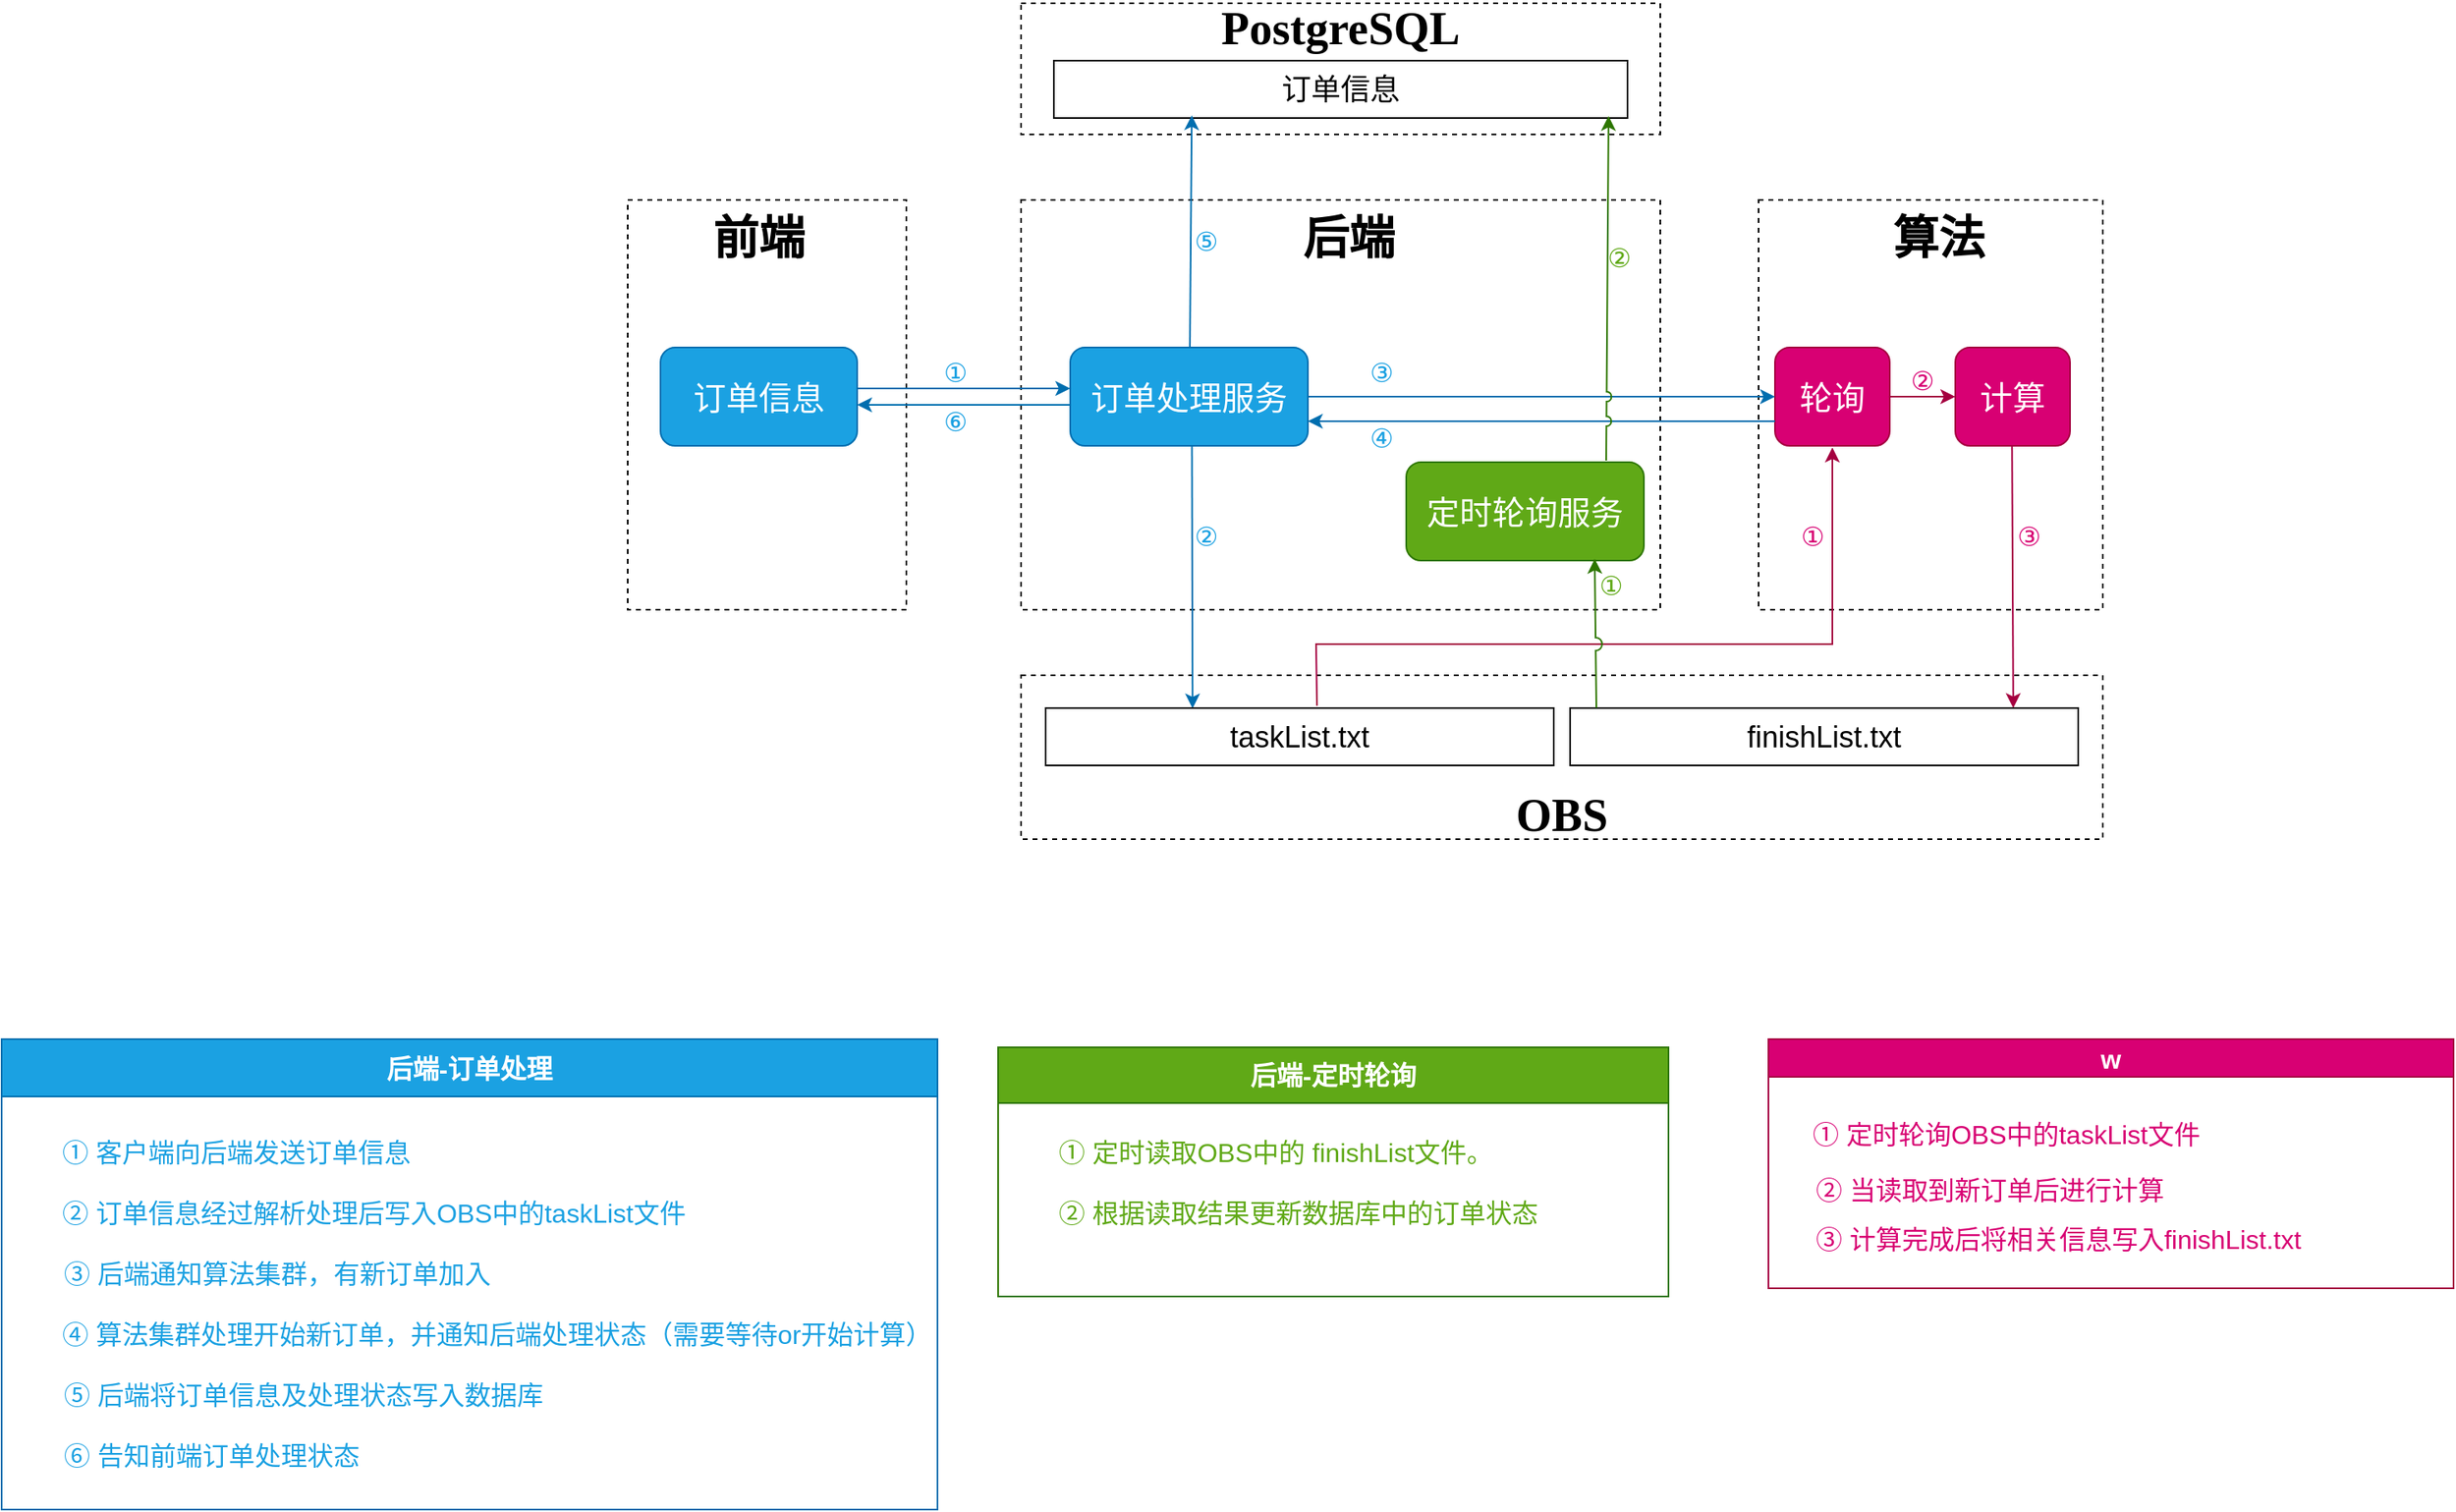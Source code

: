 <mxfile version="22.1.17" type="github">
  <diagram name="第 1 页" id="aTVYb6cWAYuNUxkINo1G">
    <mxGraphModel dx="1643" dy="599" grid="0" gridSize="10" guides="1" tooltips="1" connect="1" arrows="1" fold="1" page="0" pageScale="1" pageWidth="1200" pageHeight="1920" math="0" shadow="0">
      <root>
        <mxCell id="0" />
        <mxCell id="1" parent="0" />
        <mxCell id="n2Ksk_zTgNmwwXgzCQzB-1" value="" style="rounded=0;whiteSpace=wrap;html=1;dashed=1;" vertex="1" parent="1">
          <mxGeometry x="30" y="300" width="170" height="250" as="geometry" />
        </mxCell>
        <mxCell id="n2Ksk_zTgNmwwXgzCQzB-2" value="" style="rounded=0;whiteSpace=wrap;html=1;dashed=1;" vertex="1" parent="1">
          <mxGeometry x="270" y="300" width="390" height="250" as="geometry" />
        </mxCell>
        <mxCell id="n2Ksk_zTgNmwwXgzCQzB-3" value="" style="rounded=0;whiteSpace=wrap;html=1;dashed=1;" vertex="1" parent="1">
          <mxGeometry x="720" y="300" width="210" height="250" as="geometry" />
        </mxCell>
        <mxCell id="n2Ksk_zTgNmwwXgzCQzB-4" value="" style="rounded=0;whiteSpace=wrap;html=1;dashed=1;" vertex="1" parent="1">
          <mxGeometry x="270" y="180" width="390" height="80" as="geometry" />
        </mxCell>
        <mxCell id="n2Ksk_zTgNmwwXgzCQzB-5" value="" style="rounded=0;whiteSpace=wrap;html=1;dashed=1;" vertex="1" parent="1">
          <mxGeometry x="270" y="590" width="660" height="100" as="geometry" />
        </mxCell>
        <mxCell id="n2Ksk_zTgNmwwXgzCQzB-6" value="&lt;font size=&quot;1&quot; style=&quot;&quot;&gt;&lt;b style=&quot;font-size: 28px;&quot;&gt;后端&lt;/b&gt;&lt;/font&gt;" style="text;html=1;strokeColor=none;fillColor=none;align=center;verticalAlign=middle;whiteSpace=wrap;rounded=0;strokeWidth=1;fontFamily=Courier New;" vertex="1" parent="1">
          <mxGeometry x="430" y="310" width="80" height="30" as="geometry" />
        </mxCell>
        <mxCell id="n2Ksk_zTgNmwwXgzCQzB-7" value="&lt;font size=&quot;1&quot; style=&quot;&quot;&gt;&lt;b style=&quot;font-size: 28px;&quot;&gt;前端&lt;/b&gt;&lt;/font&gt;" style="text;html=1;strokeColor=none;fillColor=none;align=center;verticalAlign=middle;whiteSpace=wrap;rounded=0;strokeWidth=1;fontFamily=Courier New;" vertex="1" parent="1">
          <mxGeometry x="70" y="310" width="80" height="30" as="geometry" />
        </mxCell>
        <mxCell id="n2Ksk_zTgNmwwXgzCQzB-8" value="&lt;b style=&quot;&quot;&gt;&lt;font style=&quot;font-size: 28px;&quot;&gt;算法&lt;/font&gt;&lt;/b&gt;" style="text;html=1;strokeColor=none;fillColor=none;align=center;verticalAlign=middle;whiteSpace=wrap;rounded=0;strokeWidth=1;fontFamily=Courier New;" vertex="1" parent="1">
          <mxGeometry x="790" y="310" width="80" height="30" as="geometry" />
        </mxCell>
        <mxCell id="n2Ksk_zTgNmwwXgzCQzB-9" value="&lt;font size=&quot;1&quot; style=&quot;&quot;&gt;&lt;b style=&quot;font-size: 28px;&quot;&gt;PostgreSQL&lt;/b&gt;&lt;/font&gt;" style="text;html=1;strokeColor=none;fillColor=none;align=center;verticalAlign=middle;whiteSpace=wrap;rounded=0;strokeWidth=1;fontFamily=Times New Roman;" vertex="1" parent="1">
          <mxGeometry x="425" y="180" width="80" height="30" as="geometry" />
        </mxCell>
        <mxCell id="n2Ksk_zTgNmwwXgzCQzB-10" value="&lt;font style=&quot;font-size: 28px;&quot;&gt;OBS&lt;/font&gt;" style="text;html=1;strokeColor=none;fillColor=none;align=center;verticalAlign=middle;whiteSpace=wrap;rounded=0;strokeWidth=1;fontFamily=Times New Roman;fontStyle=1" vertex="1" parent="1">
          <mxGeometry x="560" y="660" width="80" height="30" as="geometry" />
        </mxCell>
        <mxCell id="n2Ksk_zTgNmwwXgzCQzB-11" value="&lt;font style=&quot;font-size: 20px;&quot;&gt;订单信息&lt;/font&gt;" style="rounded=1;whiteSpace=wrap;html=1;fillColor=#1ba1e2;strokeColor=#006EAF;fontColor=#ffffff;" vertex="1" parent="1">
          <mxGeometry x="50" y="390" width="120" height="60" as="geometry" />
        </mxCell>
        <mxCell id="n2Ksk_zTgNmwwXgzCQzB-12" value="&lt;font style=&quot;font-size: 20px;&quot;&gt;订单处理服务&lt;/font&gt;" style="rounded=1;whiteSpace=wrap;html=1;fillColor=#1ba1e2;strokeColor=#006EAF;fontColor=#ffffff;" vertex="1" parent="1">
          <mxGeometry x="300" y="390" width="145" height="60" as="geometry" />
        </mxCell>
        <mxCell id="n2Ksk_zTgNmwwXgzCQzB-13" value="&lt;font style=&quot;font-size: 20px;&quot;&gt;定时轮询服务&lt;/font&gt;" style="rounded=1;whiteSpace=wrap;html=1;fillColor=#60a917;fontColor=#ffffff;strokeColor=#2D7600;" vertex="1" parent="1">
          <mxGeometry x="505" y="460" width="145" height="60" as="geometry" />
        </mxCell>
        <mxCell id="n2Ksk_zTgNmwwXgzCQzB-15" value="&lt;span style=&quot;font-size: 20px;&quot;&gt;轮询&lt;/span&gt;" style="rounded=1;whiteSpace=wrap;html=1;fillColor=#d80073;fontColor=#ffffff;strokeColor=#A50040;" vertex="1" parent="1">
          <mxGeometry x="730" y="390" width="70" height="60" as="geometry" />
        </mxCell>
        <mxCell id="n2Ksk_zTgNmwwXgzCQzB-16" value="&lt;span style=&quot;font-size: 20px;&quot;&gt;计算&lt;/span&gt;" style="rounded=1;whiteSpace=wrap;html=1;fillColor=#d80073;fontColor=#ffffff;strokeColor=#A50040;" vertex="1" parent="1">
          <mxGeometry x="840" y="390" width="70" height="60" as="geometry" />
        </mxCell>
        <mxCell id="n2Ksk_zTgNmwwXgzCQzB-17" value="" style="endArrow=classic;html=1;rounded=0;exitX=1;exitY=0.5;exitDx=0;exitDy=0;entryX=0;entryY=0.5;entryDx=0;entryDy=0;fillColor=#1ba1e2;strokeColor=#006EAF;" edge="1" parent="1">
          <mxGeometry width="50" height="50" relative="1" as="geometry">
            <mxPoint x="170" y="415" as="sourcePoint" />
            <mxPoint x="300" y="415" as="targetPoint" />
          </mxGeometry>
        </mxCell>
        <mxCell id="n2Ksk_zTgNmwwXgzCQzB-18" value="" style="endArrow=classic;html=1;rounded=0;exitX=0;exitY=0.5;exitDx=0;exitDy=0;exitPerimeter=0;fillColor=#1ba1e2;strokeColor=#006EAF;" edge="1" parent="1">
          <mxGeometry width="50" height="50" relative="1" as="geometry">
            <mxPoint x="300" y="425" as="sourcePoint" />
            <mxPoint x="170" y="425" as="targetPoint" />
          </mxGeometry>
        </mxCell>
        <mxCell id="n2Ksk_zTgNmwwXgzCQzB-25" value="&lt;font style=&quot;font-size: 18px;&quot;&gt;订单信息&lt;/font&gt;" style="rounded=0;whiteSpace=wrap;html=1;labelBackgroundColor=default;fillStyle=auto;fillColor=none;" vertex="1" parent="1">
          <mxGeometry x="290" y="215" width="350" height="35" as="geometry" />
        </mxCell>
        <mxCell id="n2Ksk_zTgNmwwXgzCQzB-28" value="&lt;font style=&quot;font-size: 18px;&quot;&gt;finishList.txt&lt;/font&gt;" style="rounded=0;whiteSpace=wrap;html=1;labelBackgroundColor=default;fillStyle=auto;fillColor=#FFFFFF;" vertex="1" parent="1">
          <mxGeometry x="605" y="610" width="310" height="35" as="geometry" />
        </mxCell>
        <mxCell id="n2Ksk_zTgNmwwXgzCQzB-29" value="" style="endArrow=classic;html=1;rounded=0;exitX=0.25;exitY=0;exitDx=0;exitDy=0;entryX=0.06;entryY=0.952;entryDx=0;entryDy=0;entryPerimeter=0;fillColor=#1ba1e2;strokeColor=#006EAF;" edge="1" parent="1">
          <mxGeometry width="50" height="50" relative="1" as="geometry">
            <mxPoint x="373" y="390" as="sourcePoint" />
            <mxPoint x="374.15" y="248.32" as="targetPoint" />
          </mxGeometry>
        </mxCell>
        <mxCell id="n2Ksk_zTgNmwwXgzCQzB-30" value="" style="endArrow=classic;html=1;rounded=0;exitX=0.25;exitY=1;exitDx=0;exitDy=0;entryX=0.215;entryY=0.007;entryDx=0;entryDy=0;entryPerimeter=0;fillColor=#1ba1e2;strokeColor=#006EAF;" edge="1" parent="1">
          <mxGeometry width="50" height="50" relative="1" as="geometry">
            <mxPoint x="374.25" y="450" as="sourcePoint" />
            <mxPoint x="374.65" y="610.245" as="targetPoint" />
          </mxGeometry>
        </mxCell>
        <mxCell id="n2Ksk_zTgNmwwXgzCQzB-33" value="" style="endArrow=classic;html=1;rounded=0;exitX=1;exitY=0.5;exitDx=0;exitDy=0;entryX=0;entryY=0.5;entryDx=0;entryDy=0;fillColor=#1ba1e2;strokeColor=#006EAF;" edge="1" parent="1" target="n2Ksk_zTgNmwwXgzCQzB-15">
          <mxGeometry width="50" height="50" relative="1" as="geometry">
            <mxPoint x="445" y="420" as="sourcePoint" />
            <mxPoint x="575" y="420" as="targetPoint" />
          </mxGeometry>
        </mxCell>
        <mxCell id="n2Ksk_zTgNmwwXgzCQzB-34" value="&lt;font style=&quot;font-size: 18px;&quot;&gt;taskList.txt&lt;/font&gt;" style="rounded=0;whiteSpace=wrap;html=1;labelBackgroundColor=default;fillStyle=auto;fillColor=#FFFFFF;" vertex="1" parent="1">
          <mxGeometry x="285" y="610" width="310" height="35" as="geometry" />
        </mxCell>
        <mxCell id="n2Ksk_zTgNmwwXgzCQzB-36" value="" style="endArrow=classic;html=1;rounded=0;entryX=0.5;entryY=1;entryDx=0;entryDy=0;exitX=0.534;exitY=-0.067;exitDx=0;exitDy=0;exitPerimeter=0;fillColor=#d80073;strokeColor=#A50040;" edge="1" parent="1">
          <mxGeometry width="50" height="50" relative="1" as="geometry">
            <mxPoint x="450.54" y="608.655" as="sourcePoint" />
            <mxPoint x="765" y="451" as="targetPoint" />
            <Array as="points">
              <mxPoint x="450" y="571" />
              <mxPoint x="765" y="571" />
            </Array>
          </mxGeometry>
        </mxCell>
        <mxCell id="n2Ksk_zTgNmwwXgzCQzB-37" value="" style="endArrow=classic;html=1;rounded=0;exitX=1;exitY=0.5;exitDx=0;exitDy=0;entryX=0;entryY=0.5;entryDx=0;entryDy=0;fillColor=#d80073;strokeColor=#A50040;" edge="1" parent="1" source="n2Ksk_zTgNmwwXgzCQzB-15" target="n2Ksk_zTgNmwwXgzCQzB-16">
          <mxGeometry width="50" height="50" relative="1" as="geometry">
            <mxPoint x="850" y="530" as="sourcePoint" />
            <mxPoint x="900" y="480" as="targetPoint" />
          </mxGeometry>
        </mxCell>
        <mxCell id="n2Ksk_zTgNmwwXgzCQzB-38" value="" style="endArrow=classic;html=1;rounded=0;exitX=0.25;exitY=1;exitDx=0;exitDy=0;entryX=0.215;entryY=0.007;entryDx=0;entryDy=0;entryPerimeter=0;fillColor=#d80073;strokeColor=#A50040;" edge="1" parent="1">
          <mxGeometry width="50" height="50" relative="1" as="geometry">
            <mxPoint x="874.63" y="450" as="sourcePoint" />
            <mxPoint x="875.38" y="610" as="targetPoint" />
          </mxGeometry>
        </mxCell>
        <mxCell id="n2Ksk_zTgNmwwXgzCQzB-39" value="" style="endArrow=classic;html=1;rounded=0;exitX=0;exitY=0.75;exitDx=0;exitDy=0;fillColor=#1ba1e2;strokeColor=#006EAF;entryX=0.462;entryY=0.54;entryDx=0;entryDy=0;entryPerimeter=0;" edge="1" parent="1" source="n2Ksk_zTgNmwwXgzCQzB-15">
          <mxGeometry width="50" height="50" relative="1" as="geometry">
            <mxPoint x="724.82" y="435" as="sourcePoint" />
            <mxPoint x="445.0" y="435" as="targetPoint" />
          </mxGeometry>
        </mxCell>
        <mxCell id="n2Ksk_zTgNmwwXgzCQzB-41" value="&lt;font color=&quot;#1ba1e2&quot; style=&quot;font-size: 16px;&quot;&gt;①&lt;/font&gt;" style="text;html=1;strokeColor=none;fillColor=none;align=center;verticalAlign=middle;whiteSpace=wrap;rounded=0;" vertex="1" parent="1">
          <mxGeometry x="200" y="390" width="60" height="30" as="geometry" />
        </mxCell>
        <mxCell id="n2Ksk_zTgNmwwXgzCQzB-42" value="&lt;font color=&quot;#1ba1e2&quot; style=&quot;font-size: 16px;&quot;&gt;②&lt;/font&gt;" style="text;html=1;strokeColor=none;fillColor=none;align=center;verticalAlign=middle;whiteSpace=wrap;rounded=0;" vertex="1" parent="1">
          <mxGeometry x="353" y="490" width="60" height="30" as="geometry" />
        </mxCell>
        <mxCell id="n2Ksk_zTgNmwwXgzCQzB-43" value="&lt;font color=&quot;#1ba1e2&quot; style=&quot;font-size: 16px;&quot;&gt;③&lt;/font&gt;" style="text;html=1;strokeColor=none;fillColor=none;align=center;verticalAlign=middle;whiteSpace=wrap;rounded=0;" vertex="1" parent="1">
          <mxGeometry x="460" y="390" width="60" height="30" as="geometry" />
        </mxCell>
        <mxCell id="n2Ksk_zTgNmwwXgzCQzB-44" value="&lt;font color=&quot;#1ba1e2&quot; style=&quot;font-size: 16px;&quot;&gt;④&lt;/font&gt;" style="text;html=1;strokeColor=none;fillColor=none;align=center;verticalAlign=middle;whiteSpace=wrap;rounded=0;" vertex="1" parent="1">
          <mxGeometry x="460" y="430" width="60" height="30" as="geometry" />
        </mxCell>
        <mxCell id="n2Ksk_zTgNmwwXgzCQzB-45" value="&lt;font color=&quot;#1ba1e2&quot; style=&quot;font-size: 16px;&quot;&gt;⑤&lt;/font&gt;" style="text;html=1;strokeColor=none;fillColor=none;align=center;verticalAlign=middle;whiteSpace=wrap;rounded=0;" vertex="1" parent="1">
          <mxGeometry x="353" y="310" width="60" height="30" as="geometry" />
        </mxCell>
        <mxCell id="n2Ksk_zTgNmwwXgzCQzB-46" value="&lt;font color=&quot;#1ba1e2&quot; style=&quot;font-size: 16px;&quot;&gt;⑥&lt;/font&gt;" style="text;html=1;strokeColor=none;fillColor=none;align=center;verticalAlign=middle;whiteSpace=wrap;rounded=0;" vertex="1" parent="1">
          <mxGeometry x="200" y="420" width="60" height="30" as="geometry" />
        </mxCell>
        <mxCell id="n2Ksk_zTgNmwwXgzCQzB-47" value="&lt;font color=&quot;#d80073&quot; style=&quot;font-size: 16px;&quot;&gt;①&lt;/font&gt;" style="text;html=1;strokeColor=none;fillColor=none;align=center;verticalAlign=middle;whiteSpace=wrap;rounded=0;" vertex="1" parent="1">
          <mxGeometry x="723" y="490" width="60" height="30" as="geometry" />
        </mxCell>
        <mxCell id="n2Ksk_zTgNmwwXgzCQzB-48" value="" style="endArrow=classic;html=1;rounded=0;entryX=0.793;entryY=0.983;entryDx=0;entryDy=0;entryPerimeter=0;fillColor=#60a917;strokeColor=#2D7600;jumpStyle=arc;jumpSize=8;" edge="1" parent="1" target="n2Ksk_zTgNmwwXgzCQzB-13">
          <mxGeometry width="50" height="50" relative="1" as="geometry">
            <mxPoint x="621" y="610" as="sourcePoint" />
            <mxPoint x="621.15" y="530" as="targetPoint" />
          </mxGeometry>
        </mxCell>
        <mxCell id="n2Ksk_zTgNmwwXgzCQzB-50" value="" style="endArrow=classic;html=1;rounded=0;entryX=0.967;entryY=0.964;entryDx=0;entryDy=0;entryPerimeter=0;fillColor=#60a917;strokeColor=#2D7600;jumpStyle=arc;" edge="1" parent="1" target="n2Ksk_zTgNmwwXgzCQzB-25">
          <mxGeometry width="50" height="50" relative="1" as="geometry">
            <mxPoint x="627" y="459" as="sourcePoint" />
            <mxPoint x="578.08" y="318.32" as="targetPoint" />
          </mxGeometry>
        </mxCell>
        <mxCell id="n2Ksk_zTgNmwwXgzCQzB-51" value="&lt;font color=&quot;#60a917&quot; style=&quot;font-size: 16px;&quot;&gt;①&lt;/font&gt;" style="text;html=1;strokeColor=none;fillColor=none;align=center;verticalAlign=middle;whiteSpace=wrap;rounded=0;" vertex="1" parent="1">
          <mxGeometry x="600" y="520" width="60" height="30" as="geometry" />
        </mxCell>
        <mxCell id="n2Ksk_zTgNmwwXgzCQzB-53" value="&lt;font color=&quot;#60a917&quot; style=&quot;font-size: 16px;&quot;&gt;②&lt;/font&gt;" style="text;html=1;strokeColor=none;fillColor=none;align=center;verticalAlign=middle;whiteSpace=wrap;rounded=0;" vertex="1" parent="1">
          <mxGeometry x="605" y="320" width="60" height="30" as="geometry" />
        </mxCell>
        <mxCell id="n2Ksk_zTgNmwwXgzCQzB-54" value="&lt;font color=&quot;#d80073&quot; style=&quot;font-size: 16px;&quot;&gt;②&lt;/font&gt;" style="text;html=1;strokeColor=none;fillColor=none;align=center;verticalAlign=middle;whiteSpace=wrap;rounded=0;" vertex="1" parent="1">
          <mxGeometry x="790" y="395" width="60" height="30" as="geometry" />
        </mxCell>
        <mxCell id="n2Ksk_zTgNmwwXgzCQzB-55" value="&lt;font color=&quot;#d80073&quot; style=&quot;font-size: 16px;&quot;&gt;③&lt;/font&gt;" style="text;html=1;strokeColor=none;fillColor=none;align=center;verticalAlign=middle;whiteSpace=wrap;rounded=0;" vertex="1" parent="1">
          <mxGeometry x="855" y="490" width="60" height="30" as="geometry" />
        </mxCell>
        <mxCell id="n2Ksk_zTgNmwwXgzCQzB-64" value="&lt;font style=&quot;font-size: 16px;&quot;&gt;后端-订单处理&lt;/font&gt;" style="swimlane;whiteSpace=wrap;html=1;fillColor=#1ba1e2;fontColor=#ffffff;strokeColor=#006EAF;startSize=35;" vertex="1" parent="1">
          <mxGeometry x="-352" y="812" width="571" height="287" as="geometry">
            <mxRectangle x="425" y="802" width="111" height="26" as="alternateBounds" />
          </mxGeometry>
        </mxCell>
        <mxCell id="n2Ksk_zTgNmwwXgzCQzB-65" value="&lt;font color=&quot;#1ba1e2&quot; style=&quot;font-size: 16px;&quot;&gt;① 客户端向后端发送订单信息&lt;/font&gt;" style="text;html=1;strokeColor=none;fillColor=none;align=left;verticalAlign=middle;whiteSpace=wrap;rounded=0;" vertex="1" parent="n2Ksk_zTgNmwwXgzCQzB-64">
          <mxGeometry x="35" y="54" width="216" height="30" as="geometry" />
        </mxCell>
        <mxCell id="n2Ksk_zTgNmwwXgzCQzB-66" value="&lt;font color=&quot;#1ba1e2&quot; style=&quot;font-size: 16px;&quot;&gt;② 订单信息经过解析处理后写入OBS中的taskList文件&lt;/font&gt;" style="text;html=1;strokeColor=none;fillColor=none;align=left;verticalAlign=middle;whiteSpace=wrap;rounded=0;" vertex="1" parent="n2Ksk_zTgNmwwXgzCQzB-64">
          <mxGeometry x="35" y="91" width="391" height="30" as="geometry" />
        </mxCell>
        <mxCell id="n2Ksk_zTgNmwwXgzCQzB-67" value="&lt;font color=&quot;#1ba1e2&quot; style=&quot;font-size: 16px;&quot;&gt;③ 后端通知算法集群，有新订单加入&lt;/font&gt;" style="text;html=1;strokeColor=none;fillColor=none;align=left;verticalAlign=middle;whiteSpace=wrap;rounded=0;" vertex="1" parent="n2Ksk_zTgNmwwXgzCQzB-64">
          <mxGeometry x="36" y="128" width="391" height="30" as="geometry" />
        </mxCell>
        <mxCell id="n2Ksk_zTgNmwwXgzCQzB-68" value="&lt;font color=&quot;#1ba1e2&quot; style=&quot;font-size: 16px;&quot;&gt;④ 算法集群处理开始新订单，并通知后端处理状态（需要等待or开始计算）&lt;/font&gt;" style="text;html=1;strokeColor=none;fillColor=none;align=left;verticalAlign=middle;whiteSpace=wrap;rounded=0;" vertex="1" parent="n2Ksk_zTgNmwwXgzCQzB-64">
          <mxGeometry x="35" y="165" width="535" height="30" as="geometry" />
        </mxCell>
        <mxCell id="n2Ksk_zTgNmwwXgzCQzB-69" value="&lt;font color=&quot;#1ba1e2&quot; style=&quot;font-size: 16px;&quot;&gt;⑤ 后端将订单信息及处理状态写入数据库&lt;/font&gt;" style="text;html=1;strokeColor=none;fillColor=none;align=left;verticalAlign=middle;whiteSpace=wrap;rounded=0;" vertex="1" parent="n2Ksk_zTgNmwwXgzCQzB-64">
          <mxGeometry x="36" y="202" width="535" height="30" as="geometry" />
        </mxCell>
        <mxCell id="n2Ksk_zTgNmwwXgzCQzB-70" value="&lt;font color=&quot;#1ba1e2&quot; style=&quot;font-size: 16px;&quot;&gt;⑥ 告知前端订单处理状态&lt;/font&gt;" style="text;html=1;strokeColor=none;fillColor=none;align=left;verticalAlign=middle;whiteSpace=wrap;rounded=0;" vertex="1" parent="n2Ksk_zTgNmwwXgzCQzB-64">
          <mxGeometry x="36" y="239" width="535" height="30" as="geometry" />
        </mxCell>
        <mxCell id="n2Ksk_zTgNmwwXgzCQzB-71" value="&lt;font style=&quot;font-size: 16px;&quot;&gt;后端-定时轮询&lt;/font&gt;" style="swimlane;whiteSpace=wrap;html=1;fillColor=#60a917;fontColor=#ffffff;strokeColor=#2D7600;startSize=34;" vertex="1" parent="1">
          <mxGeometry x="256" y="817" width="409" height="152" as="geometry">
            <mxRectangle x="425" y="802" width="111" height="26" as="alternateBounds" />
          </mxGeometry>
        </mxCell>
        <mxCell id="n2Ksk_zTgNmwwXgzCQzB-72" value="&lt;font style=&quot;font-size: 16px;&quot;&gt;① 定时读取OBS中的 finishList文件。&lt;/font&gt;" style="text;html=1;strokeColor=none;fillColor=none;align=left;verticalAlign=middle;whiteSpace=wrap;rounded=0;fontColor=#60a917;" vertex="1" parent="n2Ksk_zTgNmwwXgzCQzB-71">
          <mxGeometry x="35" y="49" width="309" height="30" as="geometry" />
        </mxCell>
        <mxCell id="n2Ksk_zTgNmwwXgzCQzB-73" value="&lt;font style=&quot;font-size: 16px;&quot;&gt;② 根据读取结果更新数据库中的订单状态&lt;/font&gt;" style="text;html=1;strokeColor=none;fillColor=none;align=left;verticalAlign=middle;whiteSpace=wrap;rounded=0;fontColor=#60a917;" vertex="1" parent="n2Ksk_zTgNmwwXgzCQzB-71">
          <mxGeometry x="35" y="86" width="391" height="30" as="geometry" />
        </mxCell>
        <mxCell id="n2Ksk_zTgNmwwXgzCQzB-79" value="&lt;span style=&quot;font-size: 16px;&quot;&gt;w&lt;/span&gt;" style="swimlane;whiteSpace=wrap;html=1;fillColor=#d80073;fontColor=#ffffff;strokeColor=#A50040;startSize=23;" vertex="1" parent="1">
          <mxGeometry x="726" y="812" width="418" height="152" as="geometry">
            <mxRectangle x="425" y="802" width="111" height="26" as="alternateBounds" />
          </mxGeometry>
        </mxCell>
        <mxCell id="n2Ksk_zTgNmwwXgzCQzB-81" value="&lt;font style=&quot;font-size: 16px;&quot;&gt;① 定时轮询OBS中的taskList文件&lt;/font&gt;" style="text;html=1;strokeColor=none;fillColor=none;align=left;verticalAlign=middle;rounded=0;fontColor=#d80073;" vertex="1" parent="n2Ksk_zTgNmwwXgzCQzB-79">
          <mxGeometry x="25" y="43" width="391" height="30" as="geometry" />
        </mxCell>
        <mxCell id="n2Ksk_zTgNmwwXgzCQzB-83" value="&lt;font style=&quot;font-size: 16px;&quot;&gt;② 当读取到新订单后进行计算&lt;/font&gt;" style="text;html=1;strokeColor=none;fillColor=none;align=left;verticalAlign=middle;rounded=0;fontColor=#d80073;" vertex="1" parent="n2Ksk_zTgNmwwXgzCQzB-79">
          <mxGeometry x="27" y="77" width="391" height="30" as="geometry" />
        </mxCell>
        <mxCell id="n2Ksk_zTgNmwwXgzCQzB-84" value="&lt;font style=&quot;font-size: 16px;&quot;&gt;③ 计算完成后将相关信息写入finishList.txt&lt;/font&gt;" style="text;html=1;strokeColor=none;fillColor=none;align=left;verticalAlign=middle;rounded=0;fontColor=#d80073;" vertex="1" parent="n2Ksk_zTgNmwwXgzCQzB-79">
          <mxGeometry x="27" y="107" width="391" height="30" as="geometry" />
        </mxCell>
      </root>
    </mxGraphModel>
  </diagram>
</mxfile>
